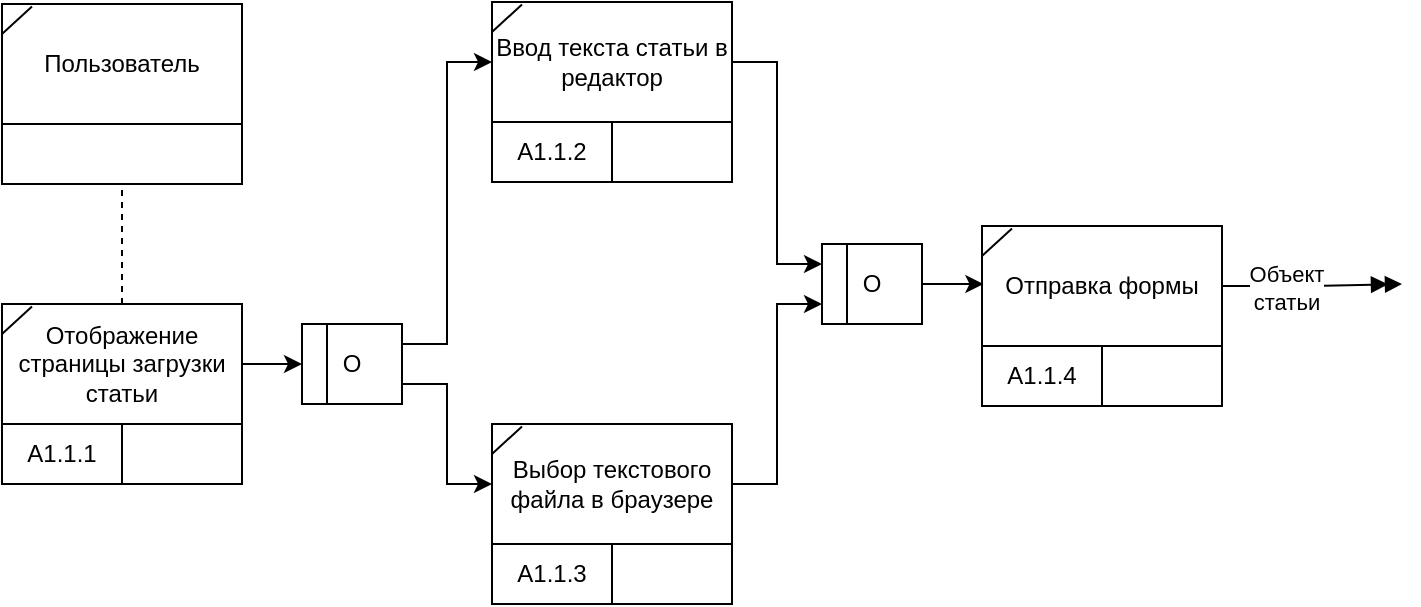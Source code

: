 <mxfile version="24.7.17">
  <diagram name="Page-1" id="OGtMQpQ2vGmIaAtSXRDW">
    <mxGraphModel dx="690" dy="509" grid="1" gridSize="10" guides="1" tooltips="1" connect="1" arrows="1" fold="1" page="1" pageScale="1" pageWidth="850" pageHeight="1100" math="0" shadow="0">
      <root>
        <mxCell id="0" />
        <mxCell id="1" parent="0" />
        <mxCell id="JVNXOIvuCqw-iWcj8ZhG-1" value="" style="rounded=0;whiteSpace=wrap;html=1;" parent="1" vertex="1">
          <mxGeometry x="100" y="160" width="120" height="90" as="geometry" />
        </mxCell>
        <mxCell id="JVNXOIvuCqw-iWcj8ZhG-2" value="" style="rounded=0;whiteSpace=wrap;html=1;" parent="1" vertex="1">
          <mxGeometry x="100" y="220" width="120" height="30" as="geometry" />
        </mxCell>
        <mxCell id="JVNXOIvuCqw-iWcj8ZhG-3" value="Пользователь" style="text;html=1;align=center;verticalAlign=middle;whiteSpace=wrap;rounded=0;" parent="1" vertex="1">
          <mxGeometry x="100" y="160" width="120" height="60" as="geometry" />
        </mxCell>
        <mxCell id="JVNXOIvuCqw-iWcj8ZhG-4" value="" style="endArrow=none;html=1;rounded=0;exitX=0;exitY=0.25;exitDx=0;exitDy=0;entryX=0.125;entryY=0.02;entryDx=0;entryDy=0;entryPerimeter=0;" parent="1" source="JVNXOIvuCqw-iWcj8ZhG-3" target="JVNXOIvuCqw-iWcj8ZhG-3" edge="1">
          <mxGeometry width="50" height="50" relative="1" as="geometry">
            <mxPoint x="70" y="190" as="sourcePoint" />
            <mxPoint x="120" y="140" as="targetPoint" />
          </mxGeometry>
        </mxCell>
        <mxCell id="JVNXOIvuCqw-iWcj8ZhG-5" value="" style="rounded=0;whiteSpace=wrap;html=1;" parent="1" vertex="1">
          <mxGeometry x="100" y="310" width="120" height="90" as="geometry" />
        </mxCell>
        <mxCell id="JVNXOIvuCqw-iWcj8ZhG-6" value="А1.1.1" style="rounded=0;whiteSpace=wrap;html=1;" parent="1" vertex="1">
          <mxGeometry x="100" y="370" width="60" height="30" as="geometry" />
        </mxCell>
        <mxCell id="JVNXOIvuCqw-iWcj8ZhG-7" value="" style="rounded=0;whiteSpace=wrap;html=1;" parent="1" vertex="1">
          <mxGeometry x="160" y="370" width="60" height="30" as="geometry" />
        </mxCell>
        <mxCell id="JVNXOIvuCqw-iWcj8ZhG-28" style="edgeStyle=orthogonalEdgeStyle;rounded=0;orthogonalLoop=1;jettySize=auto;html=1;exitX=1;exitY=0.5;exitDx=0;exitDy=0;entryX=0;entryY=0.5;entryDx=0;entryDy=0;" parent="1" source="JVNXOIvuCqw-iWcj8ZhG-8" target="JVNXOIvuCqw-iWcj8ZhG-26" edge="1">
          <mxGeometry relative="1" as="geometry" />
        </mxCell>
        <mxCell id="JVNXOIvuCqw-iWcj8ZhG-8" value="Отображение&lt;div&gt;страницы загрузки&lt;/div&gt;&lt;div&gt;статьи&lt;/div&gt;" style="text;html=1;align=center;verticalAlign=middle;whiteSpace=wrap;rounded=0;" parent="1" vertex="1">
          <mxGeometry x="100" y="310" width="120" height="60" as="geometry" />
        </mxCell>
        <mxCell id="JVNXOIvuCqw-iWcj8ZhG-9" value="" style="endArrow=none;html=1;rounded=0;exitX=0;exitY=0.25;exitDx=0;exitDy=0;entryX=0.125;entryY=0.02;entryDx=0;entryDy=0;entryPerimeter=0;" parent="1" source="JVNXOIvuCqw-iWcj8ZhG-8" target="JVNXOIvuCqw-iWcj8ZhG-8" edge="1">
          <mxGeometry width="50" height="50" relative="1" as="geometry">
            <mxPoint x="70" y="340" as="sourcePoint" />
            <mxPoint x="120" y="290" as="targetPoint" />
          </mxGeometry>
        </mxCell>
        <mxCell id="JVNXOIvuCqw-iWcj8ZhG-10" style="edgeStyle=orthogonalEdgeStyle;rounded=0;orthogonalLoop=1;jettySize=auto;html=1;exitX=0.5;exitY=0;exitDx=0;exitDy=0;entryX=0.5;entryY=1;entryDx=0;entryDy=0;startArrow=none;startFill=0;endArrow=none;endFill=0;dashed=1;" parent="1" source="JVNXOIvuCqw-iWcj8ZhG-8" target="JVNXOIvuCqw-iWcj8ZhG-2" edge="1">
          <mxGeometry relative="1" as="geometry">
            <mxPoint x="276" y="361" as="sourcePoint" />
            <mxPoint x="276" y="321" as="targetPoint" />
          </mxGeometry>
        </mxCell>
        <mxCell id="JVNXOIvuCqw-iWcj8ZhG-11" value="" style="rounded=0;whiteSpace=wrap;html=1;" parent="1" vertex="1">
          <mxGeometry x="345" y="159" width="120" height="90" as="geometry" />
        </mxCell>
        <mxCell id="JVNXOIvuCqw-iWcj8ZhG-12" value="А1.1.2" style="rounded=0;whiteSpace=wrap;html=1;" parent="1" vertex="1">
          <mxGeometry x="345" y="219" width="60" height="30" as="geometry" />
        </mxCell>
        <mxCell id="JVNXOIvuCqw-iWcj8ZhG-13" value="" style="rounded=0;whiteSpace=wrap;html=1;" parent="1" vertex="1">
          <mxGeometry x="405" y="219" width="60" height="30" as="geometry" />
        </mxCell>
        <mxCell id="JVNXOIvuCqw-iWcj8ZhG-34" style="edgeStyle=orthogonalEdgeStyle;rounded=0;orthogonalLoop=1;jettySize=auto;html=1;exitX=1;exitY=0.5;exitDx=0;exitDy=0;entryX=0;entryY=0.25;entryDx=0;entryDy=0;" parent="1" source="JVNXOIvuCqw-iWcj8ZhG-14" target="JVNXOIvuCqw-iWcj8ZhG-31" edge="1">
          <mxGeometry relative="1" as="geometry" />
        </mxCell>
        <mxCell id="JVNXOIvuCqw-iWcj8ZhG-14" value="Ввод текста статьи в редактор" style="text;html=1;align=center;verticalAlign=middle;whiteSpace=wrap;rounded=0;" parent="1" vertex="1">
          <mxGeometry x="345" y="159" width="120" height="60" as="geometry" />
        </mxCell>
        <mxCell id="JVNXOIvuCqw-iWcj8ZhG-15" value="" style="endArrow=none;html=1;rounded=0;exitX=0;exitY=0.25;exitDx=0;exitDy=0;entryX=0.125;entryY=0.02;entryDx=0;entryDy=0;entryPerimeter=0;" parent="1" source="JVNXOIvuCqw-iWcj8ZhG-14" target="JVNXOIvuCqw-iWcj8ZhG-14" edge="1">
          <mxGeometry width="50" height="50" relative="1" as="geometry">
            <mxPoint x="315" y="189" as="sourcePoint" />
            <mxPoint x="365" y="139" as="targetPoint" />
          </mxGeometry>
        </mxCell>
        <mxCell id="JVNXOIvuCqw-iWcj8ZhG-16" value="" style="rounded=0;whiteSpace=wrap;html=1;" parent="1" vertex="1">
          <mxGeometry x="345" y="370" width="120" height="90" as="geometry" />
        </mxCell>
        <mxCell id="JVNXOIvuCqw-iWcj8ZhG-17" value="А1.1.3" style="rounded=0;whiteSpace=wrap;html=1;" parent="1" vertex="1">
          <mxGeometry x="345" y="430" width="60" height="30" as="geometry" />
        </mxCell>
        <mxCell id="JVNXOIvuCqw-iWcj8ZhG-18" value="" style="rounded=0;whiteSpace=wrap;html=1;" parent="1" vertex="1">
          <mxGeometry x="405" y="430" width="60" height="30" as="geometry" />
        </mxCell>
        <mxCell id="JVNXOIvuCqw-iWcj8ZhG-33" style="edgeStyle=orthogonalEdgeStyle;rounded=0;orthogonalLoop=1;jettySize=auto;html=1;exitX=1;exitY=0.5;exitDx=0;exitDy=0;entryX=0;entryY=0.75;entryDx=0;entryDy=0;" parent="1" source="JVNXOIvuCqw-iWcj8ZhG-19" target="JVNXOIvuCqw-iWcj8ZhG-31" edge="1">
          <mxGeometry relative="1" as="geometry" />
        </mxCell>
        <mxCell id="JVNXOIvuCqw-iWcj8ZhG-19" value="Выбор текстового файла в браузере" style="text;html=1;align=center;verticalAlign=middle;whiteSpace=wrap;rounded=0;" parent="1" vertex="1">
          <mxGeometry x="345" y="370" width="120" height="60" as="geometry" />
        </mxCell>
        <mxCell id="JVNXOIvuCqw-iWcj8ZhG-20" value="" style="endArrow=none;html=1;rounded=0;exitX=0;exitY=0.25;exitDx=0;exitDy=0;entryX=0.125;entryY=0.02;entryDx=0;entryDy=0;entryPerimeter=0;" parent="1" source="JVNXOIvuCqw-iWcj8ZhG-19" target="JVNXOIvuCqw-iWcj8ZhG-19" edge="1">
          <mxGeometry width="50" height="50" relative="1" as="geometry">
            <mxPoint x="315" y="400" as="sourcePoint" />
            <mxPoint x="365" y="350" as="targetPoint" />
          </mxGeometry>
        </mxCell>
        <mxCell id="JVNXOIvuCqw-iWcj8ZhG-21" value="" style="rounded=0;whiteSpace=wrap;html=1;" parent="1" vertex="1">
          <mxGeometry x="590" y="271" width="120" height="90" as="geometry" />
        </mxCell>
        <mxCell id="JVNXOIvuCqw-iWcj8ZhG-22" value="А1.1.4" style="rounded=0;whiteSpace=wrap;html=1;" parent="1" vertex="1">
          <mxGeometry x="590" y="331" width="60" height="30" as="geometry" />
        </mxCell>
        <mxCell id="JVNXOIvuCqw-iWcj8ZhG-23" value="" style="rounded=0;whiteSpace=wrap;html=1;" parent="1" vertex="1">
          <mxGeometry x="650" y="331" width="60" height="30" as="geometry" />
        </mxCell>
        <mxCell id="JVNXOIvuCqw-iWcj8ZhG-36" style="edgeStyle=orthogonalEdgeStyle;rounded=0;orthogonalLoop=1;jettySize=auto;html=1;exitX=1;exitY=0.5;exitDx=0;exitDy=0;endArrow=doubleBlock;endFill=1;" parent="1" source="JVNXOIvuCqw-iWcj8ZhG-24" edge="1">
          <mxGeometry relative="1" as="geometry">
            <mxPoint x="800" y="300" as="targetPoint" />
          </mxGeometry>
        </mxCell>
        <mxCell id="JVNXOIvuCqw-iWcj8ZhG-37" value="Объект&lt;div&gt;статьи&lt;/div&gt;" style="edgeLabel;html=1;align=center;verticalAlign=middle;resizable=0;points=[];" parent="JVNXOIvuCqw-iWcj8ZhG-36" vertex="1" connectable="0">
          <mxGeometry x="-0.307" y="-1" relative="1" as="geometry">
            <mxPoint as="offset" />
          </mxGeometry>
        </mxCell>
        <mxCell id="JVNXOIvuCqw-iWcj8ZhG-24" value="Отправка формы" style="text;html=1;align=center;verticalAlign=middle;whiteSpace=wrap;rounded=0;" parent="1" vertex="1">
          <mxGeometry x="590" y="271" width="120" height="60" as="geometry" />
        </mxCell>
        <mxCell id="JVNXOIvuCqw-iWcj8ZhG-25" value="" style="endArrow=none;html=1;rounded=0;exitX=0;exitY=0.25;exitDx=0;exitDy=0;entryX=0.125;entryY=0.02;entryDx=0;entryDy=0;entryPerimeter=0;" parent="1" source="JVNXOIvuCqw-iWcj8ZhG-24" target="JVNXOIvuCqw-iWcj8ZhG-24" edge="1">
          <mxGeometry width="50" height="50" relative="1" as="geometry">
            <mxPoint x="560" y="301" as="sourcePoint" />
            <mxPoint x="610" y="251" as="targetPoint" />
          </mxGeometry>
        </mxCell>
        <mxCell id="JVNXOIvuCqw-iWcj8ZhG-29" style="edgeStyle=orthogonalEdgeStyle;rounded=0;orthogonalLoop=1;jettySize=auto;html=1;exitX=1;exitY=0.25;exitDx=0;exitDy=0;entryX=0;entryY=0.5;entryDx=0;entryDy=0;" parent="1" source="JVNXOIvuCqw-iWcj8ZhG-26" target="JVNXOIvuCqw-iWcj8ZhG-14" edge="1">
          <mxGeometry relative="1" as="geometry" />
        </mxCell>
        <mxCell id="JVNXOIvuCqw-iWcj8ZhG-30" style="edgeStyle=orthogonalEdgeStyle;rounded=0;orthogonalLoop=1;jettySize=auto;html=1;exitX=1;exitY=0.75;exitDx=0;exitDy=0;entryX=0;entryY=0.5;entryDx=0;entryDy=0;" parent="1" source="JVNXOIvuCqw-iWcj8ZhG-26" target="JVNXOIvuCqw-iWcj8ZhG-19" edge="1">
          <mxGeometry relative="1" as="geometry" />
        </mxCell>
        <mxCell id="JVNXOIvuCqw-iWcj8ZhG-26" value="O" style="rounded=0;whiteSpace=wrap;html=1;" parent="1" vertex="1">
          <mxGeometry x="250" y="320" width="50" height="40" as="geometry" />
        </mxCell>
        <mxCell id="JVNXOIvuCqw-iWcj8ZhG-27" value="" style="endArrow=none;html=1;rounded=0;entryX=0.25;entryY=0;entryDx=0;entryDy=0;exitX=0.25;exitY=1;exitDx=0;exitDy=0;" parent="1" source="JVNXOIvuCqw-iWcj8ZhG-26" target="JVNXOIvuCqw-iWcj8ZhG-26" edge="1">
          <mxGeometry width="50" height="50" relative="1" as="geometry">
            <mxPoint x="250" y="440" as="sourcePoint" />
            <mxPoint x="300" y="390" as="targetPoint" />
          </mxGeometry>
        </mxCell>
        <mxCell id="JVNXOIvuCqw-iWcj8ZhG-35" style="edgeStyle=orthogonalEdgeStyle;rounded=0;orthogonalLoop=1;jettySize=auto;html=1;exitX=1;exitY=0.5;exitDx=0;exitDy=0;entryX=0.006;entryY=0.487;entryDx=0;entryDy=0;entryPerimeter=0;" parent="1" source="JVNXOIvuCqw-iWcj8ZhG-31" target="JVNXOIvuCqw-iWcj8ZhG-24" edge="1">
          <mxGeometry relative="1" as="geometry" />
        </mxCell>
        <mxCell id="JVNXOIvuCqw-iWcj8ZhG-31" value="O" style="rounded=0;whiteSpace=wrap;html=1;" parent="1" vertex="1">
          <mxGeometry x="510" y="280" width="50" height="40" as="geometry" />
        </mxCell>
        <mxCell id="JVNXOIvuCqw-iWcj8ZhG-32" value="" style="endArrow=none;html=1;rounded=0;entryX=0.25;entryY=0;entryDx=0;entryDy=0;exitX=0.25;exitY=1;exitDx=0;exitDy=0;" parent="1" source="JVNXOIvuCqw-iWcj8ZhG-31" target="JVNXOIvuCqw-iWcj8ZhG-31" edge="1">
          <mxGeometry width="50" height="50" relative="1" as="geometry">
            <mxPoint x="510" y="400" as="sourcePoint" />
            <mxPoint x="560" y="350" as="targetPoint" />
          </mxGeometry>
        </mxCell>
      </root>
    </mxGraphModel>
  </diagram>
</mxfile>
